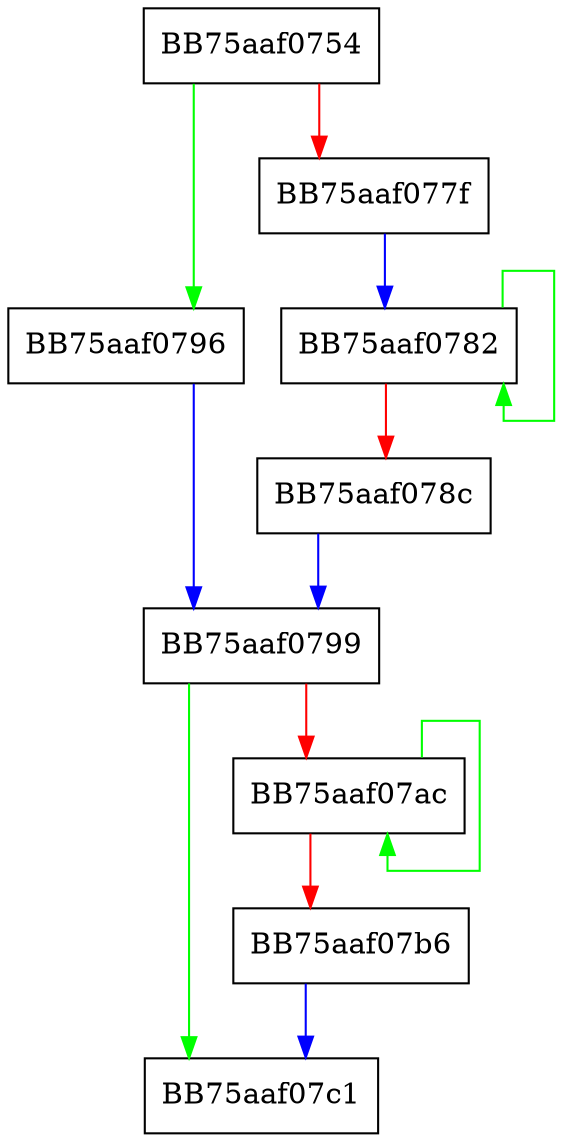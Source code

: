 digraph WPP_SF_lSS {
  node [shape="box"];
  graph [splines=ortho];
  BB75aaf0754 -> BB75aaf0796 [color="green"];
  BB75aaf0754 -> BB75aaf077f [color="red"];
  BB75aaf077f -> BB75aaf0782 [color="blue"];
  BB75aaf0782 -> BB75aaf0782 [color="green"];
  BB75aaf0782 -> BB75aaf078c [color="red"];
  BB75aaf078c -> BB75aaf0799 [color="blue"];
  BB75aaf0796 -> BB75aaf0799 [color="blue"];
  BB75aaf0799 -> BB75aaf07c1 [color="green"];
  BB75aaf0799 -> BB75aaf07ac [color="red"];
  BB75aaf07ac -> BB75aaf07ac [color="green"];
  BB75aaf07ac -> BB75aaf07b6 [color="red"];
  BB75aaf07b6 -> BB75aaf07c1 [color="blue"];
}